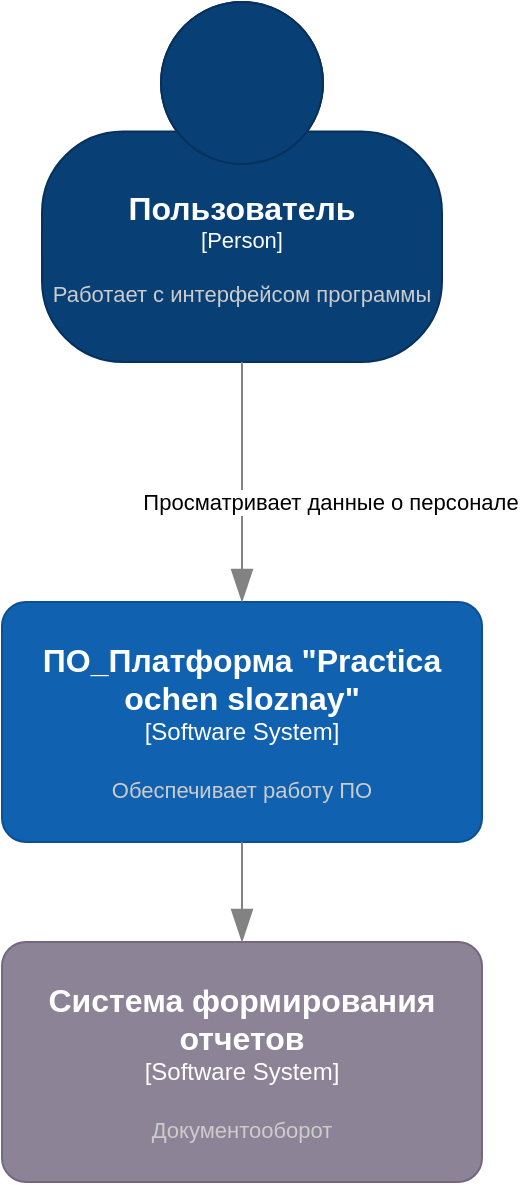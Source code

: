 <mxfile version="22.1.2" type="device" pages="4">
  <diagram name="Диаграмма контекста" id="34W0lWSVSqKpW2N0P8BK">
    <mxGraphModel dx="1418" dy="828" grid="1" gridSize="10" guides="1" tooltips="1" connect="1" arrows="1" fold="1" page="1" pageScale="1" pageWidth="3300" pageHeight="4681" math="0" shadow="0">
      <root>
        <mxCell id="0" />
        <mxCell id="1" parent="0" />
        <object placeholders="1" c4Name="Пользователь" c4Type="Person" c4Description="Работает с интерфейсом программы" label="&lt;font style=&quot;font-size: 16px&quot;&gt;&lt;b&gt;%c4Name%&lt;/b&gt;&lt;/font&gt;&lt;div&gt;[%c4Type%]&lt;/div&gt;&lt;br&gt;&lt;div&gt;&lt;font style=&quot;font-size: 11px&quot;&gt;&lt;font color=&quot;#cccccc&quot;&gt;%c4Description%&lt;/font&gt;&lt;/div&gt;" id="sDjNYhq-2ccXkPKPA-a2-2">
          <mxCell style="html=1;fontSize=11;dashed=0;whiteSpace=wrap;fillColor=#083F75;strokeColor=#06315C;fontColor=#ffffff;shape=mxgraph.c4.person2;align=center;metaEdit=1;points=[[0.5,0,0],[1,0.5,0],[1,0.75,0],[0.75,1,0],[0.5,1,0],[0.25,1,0],[0,0.75,0],[0,0.5,0]];resizable=0;" parent="1" vertex="1">
            <mxGeometry x="490" y="200" width="200" height="180" as="geometry" />
          </mxCell>
        </object>
        <object placeholders="1" c4Name="ПО_Платформа &quot;Practica ochen sloznay&quot;" c4Type="Software System" c4Description="Обеспечивает работу ПО" label="&lt;font style=&quot;font-size: 16px&quot;&gt;&lt;b&gt;%c4Name%&lt;/b&gt;&lt;/font&gt;&lt;div&gt;[%c4Type%]&lt;/div&gt;&lt;br&gt;&lt;div&gt;&lt;font style=&quot;font-size: 11px&quot;&gt;&lt;font color=&quot;#cccccc&quot;&gt;%c4Description%&lt;/font&gt;&lt;/div&gt;" id="sDjNYhq-2ccXkPKPA-a2-3">
          <mxCell style="rounded=1;whiteSpace=wrap;html=1;labelBackgroundColor=none;fillColor=#1061B0;fontColor=#ffffff;align=center;arcSize=10;strokeColor=#0D5091;metaEdit=1;resizable=0;points=[[0.25,0,0],[0.5,0,0],[0.75,0,0],[1,0.25,0],[1,0.5,0],[1,0.75,0],[0.75,1,0],[0.5,1,0],[0.25,1,0],[0,0.75,0],[0,0.5,0],[0,0.25,0]];" parent="1" vertex="1">
            <mxGeometry x="470" y="500" width="240" height="120" as="geometry" />
          </mxCell>
        </object>
        <object placeholders="1" c4Name="Система формирования отчетов" c4Type="Software System" c4Description="Документооборот" label="&lt;font style=&quot;font-size: 16px&quot;&gt;&lt;b&gt;%c4Name%&lt;/b&gt;&lt;/font&gt;&lt;div&gt;[%c4Type%]&lt;/div&gt;&lt;br&gt;&lt;div&gt;&lt;font style=&quot;font-size: 11px&quot;&gt;&lt;font color=&quot;#cccccc&quot;&gt;%c4Description%&lt;/font&gt;&lt;/div&gt;" id="sDjNYhq-2ccXkPKPA-a2-6">
          <mxCell style="rounded=1;whiteSpace=wrap;html=1;labelBackgroundColor=none;fillColor=#8C8496;fontColor=#ffffff;align=center;arcSize=10;strokeColor=#736782;metaEdit=1;resizable=0;points=[[0.25,0,0],[0.5,0,0],[0.75,0,0],[1,0.25,0],[1,0.5,0],[1,0.75,0],[0.75,1,0],[0.5,1,0],[0.25,1,0],[0,0.75,0],[0,0.5,0],[0,0.25,0]];" parent="1" vertex="1">
            <mxGeometry x="470" y="670" width="240" height="120" as="geometry" />
          </mxCell>
        </object>
        <object placeholders="1" c4Type="Relationship" id="sDjNYhq-2ccXkPKPA-a2-9">
          <mxCell style="endArrow=blockThin;html=1;fontSize=10;fontColor=#404040;strokeWidth=1;endFill=1;strokeColor=#828282;elbow=vertical;metaEdit=1;endSize=14;startSize=14;jumpStyle=arc;jumpSize=16;rounded=0;edgeStyle=orthogonalEdgeStyle;entryX=0.5;entryY=0;entryDx=0;entryDy=0;entryPerimeter=0;exitX=0.5;exitY=1;exitDx=0;exitDy=0;exitPerimeter=0;" parent="1" source="sDjNYhq-2ccXkPKPA-a2-3" target="sDjNYhq-2ccXkPKPA-a2-6" edge="1">
            <mxGeometry width="240" relative="1" as="geometry">
              <mxPoint x="250" y="730" as="sourcePoint" />
              <mxPoint x="490" y="730" as="targetPoint" />
            </mxGeometry>
          </mxCell>
        </object>
        <object placeholders="1" c4Type="Relationship" id="sDjNYhq-2ccXkPKPA-a2-12">
          <mxCell style="endArrow=blockThin;html=1;fontSize=10;fontColor=#404040;strokeWidth=1;endFill=1;strokeColor=#828282;elbow=vertical;metaEdit=1;endSize=14;startSize=14;jumpStyle=arc;jumpSize=16;rounded=0;edgeStyle=orthogonalEdgeStyle;entryX=0.5;entryY=0;entryDx=0;entryDy=0;entryPerimeter=0;exitX=0.5;exitY=1;exitDx=0;exitDy=0;exitPerimeter=0;" parent="1" source="sDjNYhq-2ccXkPKPA-a2-2" target="sDjNYhq-2ccXkPKPA-a2-3" edge="1">
            <mxGeometry width="240" relative="1" as="geometry">
              <mxPoint x="680" y="460" as="sourcePoint" />
              <mxPoint x="920" y="460" as="targetPoint" />
            </mxGeometry>
          </mxCell>
        </object>
        <mxCell id="sDjNYhq-2ccXkPKPA-a2-13" value="Просматривает данные о персонале" style="edgeLabel;html=1;align=center;verticalAlign=middle;resizable=0;points=[];" parent="sDjNYhq-2ccXkPKPA-a2-12" vertex="1" connectable="0">
          <mxGeometry x="0.155" y="4" relative="1" as="geometry">
            <mxPoint x="40" as="offset" />
          </mxGeometry>
        </mxCell>
      </root>
    </mxGraphModel>
  </diagram>
  <diagram id="W_4XBrxo5460Hg_dBUJH" name="Диаграмма контейнеров">
    <mxGraphModel dx="4718" dy="828" grid="1" gridSize="10" guides="1" tooltips="1" connect="1" arrows="1" fold="1" page="1" pageScale="1" pageWidth="3300" pageHeight="4681" math="0" shadow="0">
      <root>
        <mxCell id="0" />
        <mxCell id="1" parent="0" />
        <object placeholders="1" c4Name="ПО_Платформа &quot;Practica ochen sloznay&quot;" c4Type="Windows" c4Description="Обеспечивает работу ПО" label="&lt;font style=&quot;font-size: 16px&quot;&gt;&lt;b&gt;%c4Name%&lt;/b&gt;&lt;/font&gt;&lt;div&gt;[%c4Type%]&lt;/div&gt;&lt;br&gt;&lt;div&gt;&lt;font style=&quot;font-size: 11px&quot;&gt;&lt;font color=&quot;#cccccc&quot;&gt;%c4Description%&lt;/font&gt;&lt;/div&gt;" id="TNQUjcWZVpnzREifNlZ_-1">
          <mxCell style="rounded=1;whiteSpace=wrap;html=1;labelBackgroundColor=none;fillColor=#1061B0;fontColor=#ffffff;align=center;arcSize=10;strokeColor=#0D5091;metaEdit=1;resizable=0;points=[[0.25,0,0],[0.5,0,0],[0.75,0,0],[1,0.25,0],[1,0.5,0],[1,0.75,0],[0.75,1,0],[0.5,1,0],[0.25,1,0],[0,0.75,0],[0,0.5,0],[0,0.25,0]];" parent="1" vertex="1">
            <mxGeometry x="455" y="530" width="240" height="120" as="geometry" />
          </mxCell>
        </object>
        <object placeholders="1" c4Name="ClassPipi" c4Type="Software System" c4Description="Хранит данные класса" label="&lt;font style=&quot;font-size: 16px&quot;&gt;&lt;b&gt;%c4Name%&lt;/b&gt;&lt;/font&gt;&lt;div&gt;[%c4Type%]&lt;/div&gt;&lt;br&gt;&lt;div&gt;&lt;font style=&quot;font-size: 11px&quot;&gt;&lt;font color=&quot;#cccccc&quot;&gt;%c4Description%&lt;/font&gt;&lt;/div&gt;" id="TNQUjcWZVpnzREifNlZ_-3">
          <mxCell style="rounded=1;whiteSpace=wrap;html=1;labelBackgroundColor=none;fillColor=#8C8496;fontColor=#ffffff;align=center;arcSize=10;strokeColor=#736782;metaEdit=1;resizable=0;points=[[0.25,0,0],[0.5,0,0],[0.75,0,0],[1,0.25,0],[1,0.5,0],[1,0.75,0],[0.75,1,0],[0.5,1,0],[0.25,1,0],[0,0.75,0],[0,0.5,0],[0,0.25,0]];" parent="1" vertex="1">
            <mxGeometry x="-450" y="250" width="240" height="120" as="geometry" />
          </mxCell>
        </object>
        <object placeholders="1" c4Type="Relationship" id="TNQUjcWZVpnzREifNlZ_-7">
          <mxCell style="endArrow=blockThin;html=1;fontSize=10;fontColor=#404040;strokeWidth=1;endFill=1;strokeColor=#828282;elbow=vertical;metaEdit=1;endSize=14;startSize=14;jumpStyle=arc;jumpSize=16;rounded=0;edgeStyle=orthogonalEdgeStyle;exitX=0.5;exitY=1;exitDx=0;exitDy=0;exitPerimeter=0;entryX=0.5;entryY=0;entryDx=0;entryDy=0;entryPerimeter=0;" parent="1" source="TNQUjcWZVpnzREifNlZ_-30" target="TNQUjcWZVpnzREifNlZ_-10" edge="1">
            <mxGeometry width="240" relative="1" as="geometry">
              <mxPoint x="860" y="220" as="sourcePoint" />
              <mxPoint x="860" y="320" as="targetPoint" />
            </mxGeometry>
          </mxCell>
        </object>
        <mxCell id="TNQUjcWZVpnzREifNlZ_-8" value="Просматривает данные об услугах" style="edgeLabel;html=1;align=center;verticalAlign=middle;resizable=0;points=[];" parent="TNQUjcWZVpnzREifNlZ_-7" vertex="1" connectable="0">
          <mxGeometry x="0.155" y="4" relative="1" as="geometry">
            <mxPoint x="40" as="offset" />
          </mxGeometry>
        </mxCell>
        <object placeholders="1" c4Name="Прорамма Practica ochen sloznay" c4Type="ContainerScopeBoundary" c4Application="Windows" label="&lt;font style=&quot;font-size: 16px&quot;&gt;&lt;b&gt;&lt;div style=&quot;text-align: left&quot;&gt;%c4Name%&lt;/div&gt;&lt;/b&gt;&lt;/font&gt;&lt;div style=&quot;text-align: left&quot;&gt;[%c4Application%]&lt;/div&gt;" id="TNQUjcWZVpnzREifNlZ_-9">
          <mxCell style="rounded=1;fontSize=11;whiteSpace=wrap;html=1;dashed=1;arcSize=20;fillColor=none;strokeColor=#666666;fontColor=#333333;labelBackgroundColor=none;align=left;verticalAlign=bottom;labelBorderColor=none;spacingTop=0;spacing=10;dashPattern=8 4;metaEdit=1;rotatable=0;perimeter=rectanglePerimeter;noLabel=0;labelPadding=0;allowArrows=0;connectable=0;expand=0;recursiveResize=0;editable=1;pointerEvents=0;absoluteArcSize=1;points=[[0.25,0,0],[0.5,0,0],[0.75,0,0],[1,0.25,0],[1,0.5,0],[1,0.75,0],[0.75,1,0],[0.5,1,0],[0.25,1,0],[0,0.75,0],[0,0.5,0],[0,0.25,0]];" parent="1" vertex="1">
            <mxGeometry x="-150" y="250" width="880" height="560" as="geometry" />
          </mxCell>
        </object>
        <object placeholders="1" c4Name="Декстопное приложение" c4Type="Container" c4Technology="Приложение" c4Description="Просмотр приложения от пользователя" label="&lt;font style=&quot;font-size: 16px&quot;&gt;&lt;b&gt;%c4Name%&lt;/b&gt;&lt;/font&gt;&lt;div&gt;[%c4Type%: %c4Technology%]&lt;/div&gt;&lt;br&gt;&lt;div&gt;&lt;font style=&quot;font-size: 11px&quot;&gt;&lt;font color=&quot;#E6E6E6&quot;&gt;%c4Description%&lt;/font&gt;&lt;/div&gt;" id="TNQUjcWZVpnzREifNlZ_-10">
          <mxCell style="rounded=1;whiteSpace=wrap;html=1;fontSize=11;labelBackgroundColor=none;fillColor=#23A2D9;fontColor=#ffffff;align=center;arcSize=10;strokeColor=#0E7DAD;metaEdit=1;resizable=0;points=[[0.25,0,0],[0.5,0,0],[0.75,0,0],[1,0.25,0],[1,0.5,0],[1,0.75,0],[0.75,1,0],[0.5,1,0],[0.25,1,0],[0,0.75,0],[0,0.5,0],[0,0.25,0]];" parent="1" vertex="1">
            <mxGeometry x="455" y="320" width="240" height="120" as="geometry" />
          </mxCell>
        </object>
        <object placeholders="1" c4Type="Брокер" c4Container="Container" c4Technology="Ожидание" c4Description="Проверка отрисовки" label="&lt;font style=&quot;font-size: 16px&quot;&gt;&lt;b&gt;%c4Type%&lt;/b&gt;&lt;/font&gt;&lt;div&gt;[%c4Container%:&amp;nbsp;%c4Technology%]&lt;/div&gt;&lt;br&gt;&lt;div&gt;&lt;font style=&quot;font-size: 11px&quot;&gt;&lt;font color=&quot;#E6E6E6&quot;&gt;%c4Description%&lt;/font&gt;&lt;/div&gt;" id="TNQUjcWZVpnzREifNlZ_-18">
          <mxCell style="shape=cylinder3;size=15;direction=south;whiteSpace=wrap;html=1;boundedLbl=1;rounded=0;labelBackgroundColor=none;fillColor=#23A2D9;fontSize=12;fontColor=#ffffff;align=center;strokeColor=#0E7DAD;metaEdit=1;points=[[0.5,0,0],[1,0.25,0],[1,0.5,0],[1,0.75,0],[0.5,1,0],[0,0.75,0],[0,0.5,0],[0,0.25,0]];resizable=0;" parent="1" vertex="1">
            <mxGeometry x="170" y="530" width="240" height="120" as="geometry" />
          </mxCell>
        </object>
        <object placeholders="1" c4Type="ClassPipi" c4Container="Class" c4Technology="WPF" c4Description="Класс" label="&lt;font style=&quot;font-size: 16px&quot;&gt;&lt;b&gt;%c4Type%&lt;/b&gt;&lt;/font&gt;&lt;div&gt;[%c4Container%:&amp;nbsp;%c4Technology%]&lt;/div&gt;&lt;br&gt;&lt;div&gt;&lt;font style=&quot;font-size: 11px&quot;&gt;&lt;font color=&quot;#E6E6E6&quot;&gt;%c4Description%&lt;/font&gt;&lt;/div&gt;" id="TNQUjcWZVpnzREifNlZ_-19">
          <mxCell style="shape=cylinder3;size=15;whiteSpace=wrap;html=1;boundedLbl=1;rounded=0;labelBackgroundColor=none;fillColor=#23A2D9;fontSize=12;fontColor=#ffffff;align=center;strokeColor=#0E7DAD;metaEdit=1;points=[[0.5,0,0],[1,0.25,0],[1,0.5,0],[1,0.75,0],[0.5,1,0],[0,0.75,0],[0,0.5,0],[0,0.25,0]];resizable=0;" parent="1" vertex="1">
            <mxGeometry x="-130" y="530" width="240" height="120" as="geometry" />
          </mxCell>
        </object>
        <object placeholders="1" c4Type="Relationship" id="TNQUjcWZVpnzREifNlZ_-26">
          <mxCell style="endArrow=blockThin;html=1;fontSize=10;fontColor=#404040;strokeWidth=1;endFill=1;strokeColor=#828282;elbow=vertical;metaEdit=1;endSize=14;startSize=14;jumpStyle=arc;jumpSize=16;rounded=0;edgeStyle=orthogonalEdgeStyle;exitX=0;exitY=0.5;exitDx=0;exitDy=0;exitPerimeter=0;entryX=0.5;entryY=0;entryDx=0;entryDy=0;entryPerimeter=0;" parent="1" source="TNQUjcWZVpnzREifNlZ_-1" target="TNQUjcWZVpnzREifNlZ_-18" edge="1">
            <mxGeometry width="240" relative="1" as="geometry">
              <mxPoint x="160" y="750" as="sourcePoint" />
              <mxPoint x="400" y="750" as="targetPoint" />
            </mxGeometry>
          </mxCell>
        </object>
        <object placeholders="1" c4Type="Relationship" id="TNQUjcWZVpnzREifNlZ_-27">
          <mxCell style="endArrow=blockThin;html=1;fontSize=10;fontColor=#404040;strokeWidth=1;endFill=1;strokeColor=#828282;elbow=vertical;metaEdit=1;endSize=14;startSize=14;jumpStyle=arc;jumpSize=16;rounded=0;edgeStyle=orthogonalEdgeStyle;exitX=0.5;exitY=1;exitDx=0;exitDy=0;exitPerimeter=0;entryX=1;entryY=0.5;entryDx=0;entryDy=0;entryPerimeter=0;" parent="1" source="TNQUjcWZVpnzREifNlZ_-18" target="TNQUjcWZVpnzREifNlZ_-19" edge="1">
            <mxGeometry width="240" relative="1" as="geometry">
              <mxPoint x="60" y="690" as="sourcePoint" />
              <mxPoint x="300" y="690" as="targetPoint" />
            </mxGeometry>
          </mxCell>
        </object>
        <object placeholders="1" c4Type="Relationship" id="TNQUjcWZVpnzREifNlZ_-28">
          <mxCell style="endArrow=blockThin;html=1;fontSize=10;fontColor=#404040;strokeWidth=1;endFill=1;strokeColor=#828282;elbow=vertical;metaEdit=1;endSize=14;startSize=14;jumpStyle=arc;jumpSize=16;rounded=0;edgeStyle=orthogonalEdgeStyle;exitX=0;exitY=0.5;exitDx=0;exitDy=0;exitPerimeter=0;entryX=1;entryY=0.5;entryDx=0;entryDy=0;entryPerimeter=0;" parent="1" source="TNQUjcWZVpnzREifNlZ_-19" target="TNQUjcWZVpnzREifNlZ_-3" edge="1">
            <mxGeometry width="240" relative="1" as="geometry">
              <mxPoint x="-40" y="800" as="sourcePoint" />
              <mxPoint x="200" y="800" as="targetPoint" />
            </mxGeometry>
          </mxCell>
        </object>
        <object placeholders="1" c4Name="Пользователь" c4Type="Person" c4Description="Работает с интерфейсом программы" label="&lt;font style=&quot;font-size: 16px&quot;&gt;&lt;b&gt;%c4Name%&lt;/b&gt;&lt;/font&gt;&lt;div&gt;[%c4Type%]&lt;/div&gt;&lt;br&gt;&lt;div&gt;&lt;font style=&quot;font-size: 11px&quot;&gt;&lt;font color=&quot;#cccccc&quot;&gt;%c4Description%&lt;/font&gt;&lt;/div&gt;" id="TNQUjcWZVpnzREifNlZ_-30">
          <mxCell style="html=1;fontSize=11;dashed=0;whiteSpace=wrap;fillColor=#083F75;strokeColor=#06315C;fontColor=#ffffff;shape=mxgraph.c4.person2;align=center;metaEdit=1;points=[[0.5,0,0],[1,0.5,0],[1,0.75,0],[0.75,1,0],[0.5,1,0],[0.25,1,0],[0,0.75,0],[0,0.5,0]];resizable=0;" parent="1" vertex="1">
            <mxGeometry x="475" y="30" width="200" height="180" as="geometry" />
          </mxCell>
        </object>
        <object placeholders="1" c4Type="Relationship" id="TNQUjcWZVpnzREifNlZ_-31">
          <mxCell style="endArrow=blockThin;html=1;fontSize=10;fontColor=#404040;strokeWidth=1;endFill=1;strokeColor=#828282;elbow=vertical;metaEdit=1;endSize=14;startSize=14;jumpStyle=arc;jumpSize=16;rounded=0;edgeStyle=orthogonalEdgeStyle;exitX=0.5;exitY=1;exitDx=0;exitDy=0;exitPerimeter=0;entryX=0.5;entryY=0;entryDx=0;entryDy=0;entryPerimeter=0;" parent="1" source="TNQUjcWZVpnzREifNlZ_-10" target="TNQUjcWZVpnzREifNlZ_-1" edge="1">
            <mxGeometry width="240" relative="1" as="geometry">
              <mxPoint x="820" y="370" as="sourcePoint" />
              <mxPoint x="820" y="480" as="targetPoint" />
              <Array as="points">
                <mxPoint x="575" y="480" />
                <mxPoint x="575" y="480" />
              </Array>
            </mxGeometry>
          </mxCell>
        </object>
        <mxCell id="TNQUjcWZVpnzREifNlZ_-32" value="Просматривает данные об услугах" style="edgeLabel;html=1;align=center;verticalAlign=middle;resizable=0;points=[];" parent="TNQUjcWZVpnzREifNlZ_-31" vertex="1" connectable="0">
          <mxGeometry x="0.155" y="4" relative="1" as="geometry">
            <mxPoint x="40" as="offset" />
          </mxGeometry>
        </mxCell>
      </root>
    </mxGraphModel>
  </diagram>
  <diagram id="ZUUdS2rgnYU-V2YnuStF" name="Диаграмма компонентов">
    <mxGraphModel dx="1418" dy="828" grid="1" gridSize="10" guides="1" tooltips="1" connect="1" arrows="1" fold="1" page="1" pageScale="1" pageWidth="3300" pageHeight="4681" math="0" shadow="0">
      <root>
        <mxCell id="0" />
        <mxCell id="1" parent="0" />
        <mxCell id="HG1mgC5wzePEfTSPv7dg-1" value="&lt;p style=&quot;margin:0px;margin-top:6px;text-align:center;&quot;&gt;&lt;b&gt;&amp;lt;&amp;lt;&lt;/b&gt;&lt;b style=&quot;background-color: initial;&quot;&gt;Компонент:&lt;/b&gt;&lt;/p&gt;&lt;p style=&quot;margin:0px;margin-top:6px;text-align:center;&quot;&gt;&lt;b style=&quot;background-color: initial;&quot;&gt;программа&lt;/b&gt;&lt;b&gt;&amp;gt;&amp;gt;&lt;/b&gt;&lt;/p&gt;&lt;p style=&quot;margin:0px;margin-top:6px;text-align:center;&quot;&gt;&lt;br&gt;&lt;/p&gt;&lt;p style=&quot;margin:0px;margin-top:6px;text-align:center;&quot;&gt;Приложение&lt;/p&gt;" style="align=left;overflow=fill;html=1;dropTarget=0;whiteSpace=wrap;" parent="1" vertex="1">
          <mxGeometry x="300" y="250" width="160" height="110" as="geometry" />
        </mxCell>
        <mxCell id="HG1mgC5wzePEfTSPv7dg-2" value="" style="shape=component;jettyWidth=8;jettyHeight=4;" parent="HG1mgC5wzePEfTSPv7dg-1" vertex="1">
          <mxGeometry x="1" width="20" height="20" relative="1" as="geometry">
            <mxPoint x="-24" y="4" as="offset" />
          </mxGeometry>
        </mxCell>
        <mxCell id="HG1mgC5wzePEfTSPv7dg-3" value="&lt;p style=&quot;margin:0px;margin-top:6px;text-align:center;&quot;&gt;&lt;b&gt;&amp;lt;&amp;lt;&lt;/b&gt;&lt;b style=&quot;background-color: initial;&quot;&gt;Компонент:&lt;/b&gt;&lt;/p&gt;&lt;p style=&quot;margin:0px;margin-top:6px;text-align:center;&quot;&gt;&lt;b&gt;интерфейс&amp;gt;&amp;gt;&lt;/b&gt;&lt;/p&gt;&lt;p style=&quot;margin:0px;margin-top:6px;text-align:center;&quot;&gt;&lt;br&gt;&lt;/p&gt;&lt;p style=&quot;margin:0px;margin-top:6px;text-align:center;&quot;&gt;Отрисовка графика&lt;/p&gt;" style="align=left;overflow=fill;html=1;dropTarget=0;whiteSpace=wrap;" parent="1" vertex="1">
          <mxGeometry x="870" y="250" width="150" height="110" as="geometry" />
        </mxCell>
        <mxCell id="HG1mgC5wzePEfTSPv7dg-4" value="" style="shape=component;jettyWidth=8;jettyHeight=4;" parent="HG1mgC5wzePEfTSPv7dg-3" vertex="1">
          <mxGeometry x="1" width="20" height="20" relative="1" as="geometry">
            <mxPoint x="-24" y="4" as="offset" />
          </mxGeometry>
        </mxCell>
        <mxCell id="HG1mgC5wzePEfTSPv7dg-7" value="&lt;p style=&quot;margin:0px;margin-top:6px;text-align:center;&quot;&gt;&lt;b&gt;&amp;lt;&amp;lt;&lt;/b&gt;&lt;b style=&quot;background-color: initial;&quot;&gt;Компонент:&lt;/b&gt;&lt;/p&gt;&lt;p style=&quot;margin:0px;margin-top:6px;text-align:center;&quot;&gt;&lt;b&gt;ПО&amp;gt;&amp;gt;&lt;/b&gt;&lt;/p&gt;&lt;p style=&quot;margin:0px;margin-top:6px;text-align:center;&quot;&gt;&lt;br&gt;&lt;/p&gt;&lt;p style=&quot;margin:0px;margin-top:6px;text-align:center;&quot;&gt;Код программы&lt;/p&gt;" style="align=left;overflow=fill;html=1;dropTarget=0;whiteSpace=wrap;" parent="1" vertex="1">
          <mxGeometry x="580" y="250" width="160" height="110" as="geometry" />
        </mxCell>
        <mxCell id="HG1mgC5wzePEfTSPv7dg-8" value="" style="shape=component;jettyWidth=8;jettyHeight=4;" parent="HG1mgC5wzePEfTSPv7dg-7" vertex="1">
          <mxGeometry x="1" width="20" height="20" relative="1" as="geometry">
            <mxPoint x="-24" y="4" as="offset" />
          </mxGeometry>
        </mxCell>
        <mxCell id="HG1mgC5wzePEfTSPv7dg-6" style="edgeStyle=orthogonalEdgeStyle;rounded=0;orthogonalLoop=1;jettySize=auto;html=1;exitX=0.5;exitY=1;exitDx=0;exitDy=0;entryX=0.5;entryY=0;entryDx=0;entryDy=0;dashed=1;endArrow=open;endFill=0;" parent="1" source="HG1mgC5wzePEfTSPv7dg-7" target="HG1mgC5wzePEfTSPv7dg-9" edge="1">
          <mxGeometry relative="1" as="geometry" />
        </mxCell>
        <mxCell id="HG1mgC5wzePEfTSPv7dg-9" value="&lt;p style=&quot;margin:0px;margin-top:6px;text-align:center;&quot;&gt;&lt;b&gt;&amp;lt;&amp;lt;&lt;/b&gt;&lt;b style=&quot;background-color: initial;&quot;&gt;Компонент:&lt;/b&gt;&lt;/p&gt;&lt;p style=&quot;margin:0px;margin-top:6px;text-align:center;&quot;&gt;&lt;b&gt;ПО&amp;gt;&amp;gt;&lt;/b&gt;&lt;/p&gt;&lt;p style=&quot;margin:0px;margin-top:6px;text-align:center;&quot;&gt;&lt;br&gt;&lt;/p&gt;&lt;p style=&quot;margin:0px;margin-top:6px;text-align:center;&quot;&gt;Хранилище функции&lt;/p&gt;" style="align=left;overflow=fill;html=1;dropTarget=0;whiteSpace=wrap;" parent="1" vertex="1">
          <mxGeometry x="585" y="510" width="150" height="100" as="geometry" />
        </mxCell>
        <mxCell id="HG1mgC5wzePEfTSPv7dg-10" value="" style="shape=component;jettyWidth=8;jettyHeight=4;" parent="HG1mgC5wzePEfTSPv7dg-9" vertex="1">
          <mxGeometry x="1" width="20" height="20" relative="1" as="geometry">
            <mxPoint x="-24" y="4" as="offset" />
          </mxGeometry>
        </mxCell>
        <mxCell id="HG1mgC5wzePEfTSPv7dg-11" value="" style="fontStyle=0;labelPosition=right;verticalLabelPosition=middle;align=left;verticalAlign=middle;spacingLeft=2;fillColor=#000000;" parent="1" vertex="1">
          <mxGeometry x="450" y="297" width="20" height="20" as="geometry" />
        </mxCell>
        <mxCell id="HG1mgC5wzePEfTSPv7dg-12" value="" style="fontStyle=0;labelPosition=right;verticalLabelPosition=middle;align=left;verticalAlign=middle;spacingLeft=2;fillColor=#000000;" parent="1" vertex="1">
          <mxGeometry x="570" y="297" width="20" height="20" as="geometry" />
        </mxCell>
        <mxCell id="HG1mgC5wzePEfTSPv7dg-13" style="edgeStyle=orthogonalEdgeStyle;rounded=0;orthogonalLoop=1;jettySize=auto;html=1;exitX=0;exitY=0.5;exitDx=0;exitDy=0;exitPerimeter=0;entryX=0;entryY=0.5;entryDx=0;entryDy=0;endArrow=none;endFill=0;" parent="1" source="HG1mgC5wzePEfTSPv7dg-14" target="HG1mgC5wzePEfTSPv7dg-12" edge="1">
          <mxGeometry relative="1" as="geometry" />
        </mxCell>
        <mxCell id="HG1mgC5wzePEfTSPv7dg-14" value="" style="shape=providedRequiredInterface;html=1;verticalLabelPosition=bottom;sketch=0;rotation=-182;fillColor=#000000;" parent="1" vertex="1">
          <mxGeometry x="510" y="297" width="20" height="20" as="geometry" />
        </mxCell>
        <mxCell id="HG1mgC5wzePEfTSPv7dg-15" style="edgeStyle=orthogonalEdgeStyle;rounded=0;orthogonalLoop=1;jettySize=auto;html=1;exitX=1;exitY=0.5;exitDx=0;exitDy=0;entryX=1;entryY=0.5;entryDx=0;entryDy=0;entryPerimeter=0;endArrow=none;endFill=0;" parent="1" source="HG1mgC5wzePEfTSPv7dg-11" target="HG1mgC5wzePEfTSPv7dg-14" edge="1">
          <mxGeometry relative="1" as="geometry" />
        </mxCell>
        <mxCell id="HG1mgC5wzePEfTSPv7dg-16" value="value" style="text;html=1;align=center;verticalAlign=middle;resizable=0;points=[];autosize=1;strokeColor=none;fillColor=none;" parent="1" vertex="1">
          <mxGeometry x="455" y="270" width="50" height="30" as="geometry" />
        </mxCell>
        <mxCell id="HG1mgC5wzePEfTSPv7dg-17" value="" style="fontStyle=0;labelPosition=right;verticalLabelPosition=middle;align=left;verticalAlign=middle;spacingLeft=2;fillColor=#000000;" parent="1" vertex="1">
          <mxGeometry x="730" y="297" width="20" height="20" as="geometry" />
        </mxCell>
        <mxCell id="HG1mgC5wzePEfTSPv7dg-18" value="" style="fontStyle=0;labelPosition=right;verticalLabelPosition=middle;align=left;verticalAlign=middle;spacingLeft=2;fillColor=#000000;" parent="1" vertex="1">
          <mxGeometry x="860" y="297" width="20" height="20" as="geometry" />
        </mxCell>
        <mxCell id="HG1mgC5wzePEfTSPv7dg-19" style="edgeStyle=orthogonalEdgeStyle;rounded=0;orthogonalLoop=1;jettySize=auto;html=1;exitX=0;exitY=0.5;exitDx=0;exitDy=0;exitPerimeter=0;entryX=0;entryY=0.5;entryDx=0;entryDy=0;endArrow=none;endFill=0;" parent="1" source="HG1mgC5wzePEfTSPv7dg-20" target="HG1mgC5wzePEfTSPv7dg-18" edge="1">
          <mxGeometry relative="1" as="geometry" />
        </mxCell>
        <mxCell id="HG1mgC5wzePEfTSPv7dg-20" value="" style="shape=providedRequiredInterface;html=1;verticalLabelPosition=bottom;sketch=0;rotation=-182;fillColor=#000000;" parent="1" vertex="1">
          <mxGeometry x="790" y="297" width="20" height="20" as="geometry" />
        </mxCell>
        <mxCell id="HG1mgC5wzePEfTSPv7dg-21" style="edgeStyle=orthogonalEdgeStyle;rounded=0;orthogonalLoop=1;jettySize=auto;html=1;exitX=1;exitY=0.5;exitDx=0;exitDy=0;entryX=1;entryY=0.5;entryDx=0;entryDy=0;entryPerimeter=0;endArrow=none;endFill=0;" parent="1" source="HG1mgC5wzePEfTSPv7dg-17" target="HG1mgC5wzePEfTSPv7dg-20" edge="1">
          <mxGeometry relative="1" as="geometry" />
        </mxCell>
        <mxCell id="HG1mgC5wzePEfTSPv7dg-22" value="values" style="text;html=1;align=center;verticalAlign=middle;resizable=0;points=[];autosize=1;strokeColor=none;fillColor=none;" parent="1" vertex="1">
          <mxGeometry x="730" y="270" width="60" height="30" as="geometry" />
        </mxCell>
      </root>
    </mxGraphModel>
  </diagram>
  <diagram id="9_te8eeHh6qIkia61dPp" name="Диаграмма кода">
    <mxGraphModel dx="4718" dy="5509" grid="1" gridSize="10" guides="1" tooltips="1" connect="1" arrows="1" fold="1" page="1" pageScale="1" pageWidth="3300" pageHeight="4681" math="0" shadow="0">
      <root>
        <mxCell id="0" />
        <mxCell id="1" parent="0" />
        <mxCell id="9-7RaGpPtcTRbg6ndNYB-1" value="&amp;lt;&amp;lt;Интерфейс&amp;gt;&amp;gt;&lt;div&gt;Practica ochen sloznay&lt;/div&gt;" style="swimlane;fontStyle=0;align=left;verticalAlign=top;childLayout=stackLayout;horizontal=1;startSize=50;horizontalStack=0;resizeParent=1;resizeParentMax=0;resizeLast=0;collapsible=0;marginBottom=0;html=1;whiteSpace=wrap;" parent="1" vertex="1">
          <mxGeometry x="175" y="160" width="410" height="120" as="geometry" />
        </mxCell>
        <mxCell id="9-7RaGpPtcTRbg6ndNYB-2" value="." style="text;html=1;strokeColor=none;fillColor=none;align=left;verticalAlign=middle;spacingLeft=4;spacingRight=4;overflow=hidden;rotatable=0;points=[[0,0.5],[1,0.5]];portConstraint=eastwest;whiteSpace=wrap;" parent="9-7RaGpPtcTRbg6ndNYB-1" vertex="1">
          <mxGeometry y="50" width="410" height="20" as="geometry" />
        </mxCell>
        <mxCell id="9-7RaGpPtcTRbg6ndNYB-3" value="" style="line;strokeWidth=1;fillColor=none;align=left;verticalAlign=middle;spacingTop=-1;spacingLeft=3;spacingRight=3;rotatable=0;labelPosition=right;points=[];portConstraint=eastwest;" parent="9-7RaGpPtcTRbg6ndNYB-1" vertex="1">
          <mxGeometry y="70" width="410" height="8" as="geometry" />
        </mxCell>
        <mxCell id="9-7RaGpPtcTRbg6ndNYB-4" value="+ graphCanvas(canvasWidth: double,&amp;nbsp;canvasHeight : double)" style="text;html=1;strokeColor=none;fillColor=none;align=left;verticalAlign=middle;spacingLeft=4;spacingRight=4;overflow=hidden;rotatable=0;points=[[0,0.5],[1,0.5]];portConstraint=eastwest;whiteSpace=wrap;" parent="9-7RaGpPtcTRbg6ndNYB-1" vertex="1">
          <mxGeometry y="78" width="410" height="20" as="geometry" />
        </mxCell>
        <mxCell id="9-7RaGpPtcTRbg6ndNYB-5" value="+ graphCanvas() : line" style="text;html=1;strokeColor=none;fillColor=none;align=left;verticalAlign=middle;spacingLeft=4;spacingRight=4;overflow=hidden;rotatable=0;points=[[0,0.5],[1,0.5]];portConstraint=eastwest;whiteSpace=wrap;" parent="9-7RaGpPtcTRbg6ndNYB-1" vertex="1">
          <mxGeometry y="98" width="410" height="22" as="geometry" />
        </mxCell>
        <mxCell id="9-7RaGpPtcTRbg6ndNYB-6" value="&amp;lt;&amp;lt;Расчёт графика&amp;gt;&amp;gt;&lt;br&gt;PlotButton_Click" style="swimlane;fontStyle=0;align=left;verticalAlign=top;childLayout=stackLayout;horizontal=1;startSize=50;horizontalStack=0;resizeParent=1;resizeParentMax=0;resizeLast=0;collapsible=0;marginBottom=0;html=1;whiteSpace=wrap;" parent="1" vertex="1">
          <mxGeometry x="-260" y="190" width="360" height="138" as="geometry" />
        </mxCell>
        <mxCell id="9-7RaGpPtcTRbg6ndNYB-7" value="+ x : double" style="text;html=1;strokeColor=none;fillColor=none;align=left;verticalAlign=middle;spacingLeft=4;spacingRight=4;overflow=hidden;rotatable=0;points=[[0,0.5],[1,0.5]];portConstraint=eastwest;whiteSpace=wrap;" parent="9-7RaGpPtcTRbg6ndNYB-6" vertex="1">
          <mxGeometry y="50" width="360" height="20" as="geometry" />
        </mxCell>
        <mxCell id="9-7RaGpPtcTRbg6ndNYB-8" value="+ y : double" style="text;html=1;strokeColor=none;fillColor=none;align=left;verticalAlign=middle;spacingLeft=4;spacingRight=4;overflow=hidden;rotatable=0;points=[[0,0.5],[1,0.5]];portConstraint=eastwest;whiteSpace=wrap;" parent="9-7RaGpPtcTRbg6ndNYB-6" vertex="1">
          <mxGeometry y="70" width="360" height="20" as="geometry" />
        </mxCell>
        <mxCell id="9-7RaGpPtcTRbg6ndNYB-9" value="" style="line;strokeWidth=1;fillColor=none;align=left;verticalAlign=middle;spacingTop=-1;spacingLeft=3;spacingRight=3;rotatable=0;labelPosition=right;points=[];portConstraint=eastwest;" parent="9-7RaGpPtcTRbg6ndNYB-6" vertex="1">
          <mxGeometry y="90" width="360" height="8" as="geometry" />
        </mxCell>
        <mxCell id="9-7RaGpPtcTRbg6ndNYB-10" value="+ graphCanvas(canvasWidth: double,&amp;nbsp;canvasHeight : double)" style="text;html=1;strokeColor=none;fillColor=none;align=left;verticalAlign=middle;spacingLeft=4;spacingRight=4;overflow=hidden;rotatable=0;points=[[0,0.5],[1,0.5]];portConstraint=eastwest;whiteSpace=wrap;" parent="9-7RaGpPtcTRbg6ndNYB-6" vertex="1">
          <mxGeometry y="98" width="360" height="20" as="geometry" />
        </mxCell>
        <mxCell id="9-7RaGpPtcTRbg6ndNYB-11" value="+ graphCanvas() : line" style="text;html=1;strokeColor=none;fillColor=none;align=left;verticalAlign=middle;spacingLeft=4;spacingRight=4;overflow=hidden;rotatable=0;points=[[0,0.5],[1,0.5]];portConstraint=eastwest;whiteSpace=wrap;" parent="9-7RaGpPtcTRbg6ndNYB-6" vertex="1">
          <mxGeometry y="118" width="360" height="20" as="geometry" />
        </mxCell>
        <mxCell id="9-7RaGpPtcTRbg6ndNYB-12" style="edgeStyle=orthogonalEdgeStyle;rounded=0;orthogonalLoop=1;jettySize=auto;html=1;entryX=0.002;entryY=0.456;entryDx=0;entryDy=0;entryPerimeter=0;dashed=1;endArrow=blockThin;endFill=0;" parent="1" source="9-7RaGpPtcTRbg6ndNYB-6" target="9-7RaGpPtcTRbg6ndNYB-1" edge="1">
          <mxGeometry relative="1" as="geometry" />
        </mxCell>
        <mxCell id="9-7RaGpPtcTRbg6ndNYB-13" style="edgeStyle=orthogonalEdgeStyle;rounded=0;orthogonalLoop=1;jettySize=auto;html=1;entryX=0.5;entryY=0;entryDx=0;entryDy=0;endArrow=diamondThin;endFill=1;" parent="1" source="9-7RaGpPtcTRbg6ndNYB-15" target="9-7RaGpPtcTRbg6ndNYB-6" edge="1">
          <mxGeometry relative="1" as="geometry" />
        </mxCell>
        <mxCell id="9-7RaGpPtcTRbg6ndNYB-14" value="состоит в" style="edgeLabel;html=1;align=center;verticalAlign=middle;resizable=0;points=[];" parent="9-7RaGpPtcTRbg6ndNYB-13" vertex="1" connectable="0">
          <mxGeometry x="-0.008" relative="1" as="geometry">
            <mxPoint as="offset" />
          </mxGeometry>
        </mxCell>
        <mxCell id="9-7RaGpPtcTRbg6ndNYB-15" value="&amp;lt;&amp;lt;Функция&amp;gt;&amp;gt;&lt;br&gt;ClassPipi" style="swimlane;fontStyle=0;align=left;verticalAlign=top;childLayout=stackLayout;horizontal=1;startSize=50;horizontalStack=0;resizeParent=1;resizeParentMax=0;resizeLast=0;collapsible=0;marginBottom=0;html=1;whiteSpace=wrap;" parent="1" vertex="1">
          <mxGeometry x="-160" y="-30" width="210" height="118" as="geometry" />
        </mxCell>
        <mxCell id="9-7RaGpPtcTRbg6ndNYB-16" value="+ input : string" style="text;html=1;strokeColor=none;fillColor=none;align=left;verticalAlign=middle;spacingLeft=4;spacingRight=4;overflow=hidden;rotatable=0;points=[[0,0.5],[1,0.5]];portConstraint=eastwest;whiteSpace=wrap;" parent="9-7RaGpPtcTRbg6ndNYB-15" vertex="1">
          <mxGeometry y="50" width="210" height="20" as="geometry" />
        </mxCell>
        <mxCell id="9-7RaGpPtcTRbg6ndNYB-17" value="" style="line;strokeWidth=1;fillColor=none;align=left;verticalAlign=middle;spacingTop=-1;spacingLeft=3;spacingRight=3;rotatable=0;labelPosition=right;points=[];portConstraint=eastwest;" parent="9-7RaGpPtcTRbg6ndNYB-15" vertex="1">
          <mxGeometry y="70" width="210" height="8" as="geometry" />
        </mxCell>
        <mxCell id="9-7RaGpPtcTRbg6ndNYB-18" value="+ x : double" style="text;html=1;strokeColor=none;fillColor=none;align=left;verticalAlign=middle;spacingLeft=4;spacingRight=4;overflow=hidden;rotatable=0;points=[[0,0.5],[1,0.5]];portConstraint=eastwest;whiteSpace=wrap;" parent="9-7RaGpPtcTRbg6ndNYB-15" vertex="1">
          <mxGeometry y="78" width="210" height="20" as="geometry" />
        </mxCell>
        <mxCell id="9-7RaGpPtcTRbg6ndNYB-19" value="+ y : double" style="text;html=1;strokeColor=none;fillColor=none;align=left;verticalAlign=middle;spacingLeft=4;spacingRight=4;overflow=hidden;rotatable=0;points=[[0,0.5],[1,0.5]];portConstraint=eastwest;whiteSpace=wrap;" parent="9-7RaGpPtcTRbg6ndNYB-15" vertex="1">
          <mxGeometry y="98" width="210" height="20" as="geometry" />
        </mxCell>
        <mxCell id="9-7RaGpPtcTRbg6ndNYB-20" value="&lt;div&gt;&lt;span style=&quot;background-color: initial;&quot;&gt;Ввод&lt;/span&gt;&lt;br&gt;&lt;/div&gt;" style="swimlane;fontStyle=0;align=left;verticalAlign=top;childLayout=stackLayout;horizontal=1;startSize=50;horizontalStack=0;resizeParent=1;resizeParentMax=0;resizeLast=0;collapsible=0;marginBottom=0;html=1;whiteSpace=wrap;" parent="1" vertex="1">
          <mxGeometry x="-105" y="-230" width="110" height="98" as="geometry" />
        </mxCell>
        <mxCell id="9-7RaGpPtcTRbg6ndNYB-21" value="." style="text;html=1;strokeColor=none;fillColor=none;align=left;verticalAlign=middle;spacingLeft=4;spacingRight=4;overflow=hidden;rotatable=0;points=[[0,0.5],[1,0.5]];portConstraint=eastwest;whiteSpace=wrap;" parent="9-7RaGpPtcTRbg6ndNYB-20" vertex="1">
          <mxGeometry y="50" width="110" height="20" as="geometry" />
        </mxCell>
        <mxCell id="9-7RaGpPtcTRbg6ndNYB-22" value="" style="line;strokeWidth=1;fillColor=none;align=left;verticalAlign=middle;spacingTop=-1;spacingLeft=3;spacingRight=3;rotatable=0;labelPosition=right;points=[];portConstraint=eastwest;" parent="9-7RaGpPtcTRbg6ndNYB-20" vertex="1">
          <mxGeometry y="70" width="110" height="8" as="geometry" />
        </mxCell>
        <mxCell id="9-7RaGpPtcTRbg6ndNYB-23" value="+ input : string" style="text;html=1;strokeColor=none;fillColor=none;align=left;verticalAlign=middle;spacingLeft=4;spacingRight=4;overflow=hidden;rotatable=0;points=[[0,0.5],[1,0.5]];portConstraint=eastwest;whiteSpace=wrap;" parent="9-7RaGpPtcTRbg6ndNYB-20" vertex="1">
          <mxGeometry y="78" width="110" height="20" as="geometry" />
        </mxCell>
        <mxCell id="9-7RaGpPtcTRbg6ndNYB-24" style="edgeStyle=orthogonalEdgeStyle;rounded=0;orthogonalLoop=1;jettySize=auto;html=1;entryX=0.5;entryY=0;entryDx=0;entryDy=0;endArrow=diamondThin;endFill=1;exitX=0.518;exitY=1;exitDx=0;exitDy=0;exitPerimeter=0;" parent="1" source="9-7RaGpPtcTRbg6ndNYB-23" target="9-7RaGpPtcTRbg6ndNYB-15" edge="1">
          <mxGeometry relative="1" as="geometry">
            <mxPoint x="-200" y="-170" as="sourcePoint" />
            <mxPoint x="-250" y="-128" as="targetPoint" />
            <Array as="points">
              <mxPoint x="-48" y="-81" />
              <mxPoint x="-55" y="-81" />
            </Array>
          </mxGeometry>
        </mxCell>
        <mxCell id="9-7RaGpPtcTRbg6ndNYB-25" value="состоит в" style="edgeLabel;html=1;align=center;verticalAlign=middle;resizable=0;points=[];" parent="9-7RaGpPtcTRbg6ndNYB-24" vertex="1" connectable="0">
          <mxGeometry x="-0.002" relative="1" as="geometry">
            <mxPoint as="offset" />
          </mxGeometry>
        </mxCell>
      </root>
    </mxGraphModel>
  </diagram>
</mxfile>

